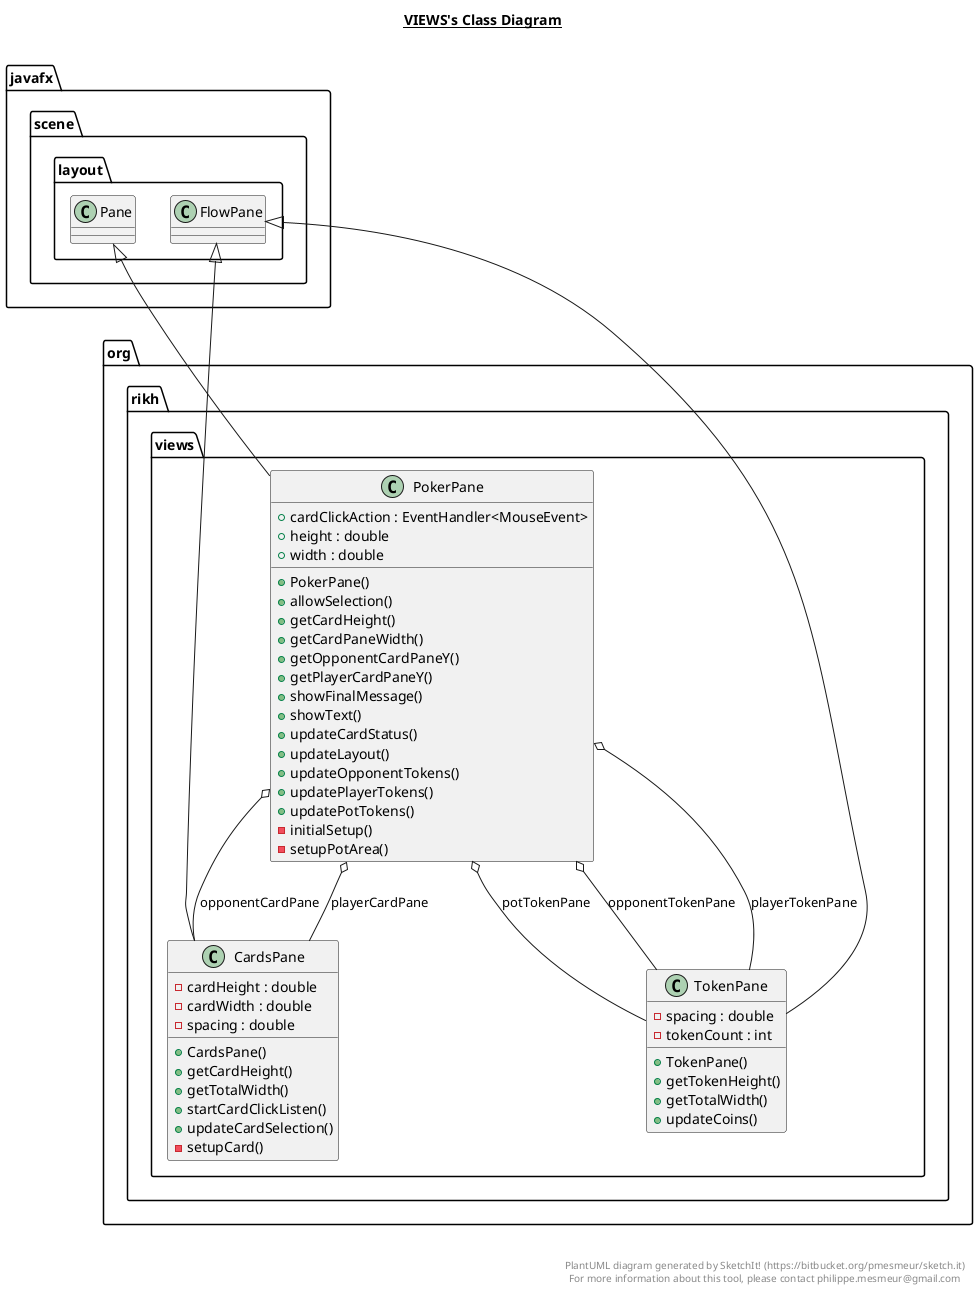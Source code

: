 @startuml

title __VIEWS's Class Diagram__\n

  namespace org.rikh  {
    namespace org.rikh {
      namespace views {

      }
    }
  }


  namespace  org.rikh {
    namespace org.rikh {
      namespace views {
        class org.rikh.views.PokerPane {
            + cardClickAction : EventHandler<MouseEvent>
            + height : double
            + width : double
            + PokerPane()
            + allowSelection()
            + getCardHeight()
            + getCardPaneWidth()
            + getOpponentCardPaneY()
            + getPlayerCardPaneY()
            + showFinalMessage()
            + showText()
            + updateCardStatus()
            + updateLayout()
            + updateOpponentTokens()
            + updatePlayerTokens()
            + updatePotTokens()
            - initialSetup()
            - setupPotArea()
        }

         class org.rikh.views.CardsPane {
                    - cardHeight : double
                    - cardWidth : double
                    - spacing : double
                    + CardsPane()
                    + getCardHeight()
                    + getTotalWidth()
                    + startCardClickListen()
                    + updateCardSelection()
                    - setupCard()
                }

                class org.rikh.views.TokenPane {
                            - spacing : double
                            - tokenCount : int
                            + TokenPane()
                            + getTokenHeight()
                            + getTotalWidth()
                            + updateCoins()
                        }
      }
    }
  }

  org.rikh.views.CardsPane -up-|> javafx.scene.layout.FlowPane
  org.rikh.views.PokerPane -up-|> javafx.scene.layout.Pane
  org.rikh.views.PokerPane o-- org.rikh.views.CardsPane : opponentCardPane
  org.rikh.views.PokerPane o-- org.rikh.views.TokenPane : opponentTokenPane
  org.rikh.views.PokerPane o-- org.rikh.views.CardsPane : playerCardPane
  org.rikh.views.PokerPane o-- org.rikh.views.TokenPane : playerTokenPane
  org.rikh.views.PokerPane o-- org.rikh.views.TokenPane : potTokenPane
  org.rikh.views.TokenPane -up-|> javafx.scene.layout.FlowPane


right footer


PlantUML diagram generated by SketchIt! (https://bitbucket.org/pmesmeur/sketch.it)
For more information about this tool, please contact philippe.mesmeur@gmail.com
endfooter

@enduml
